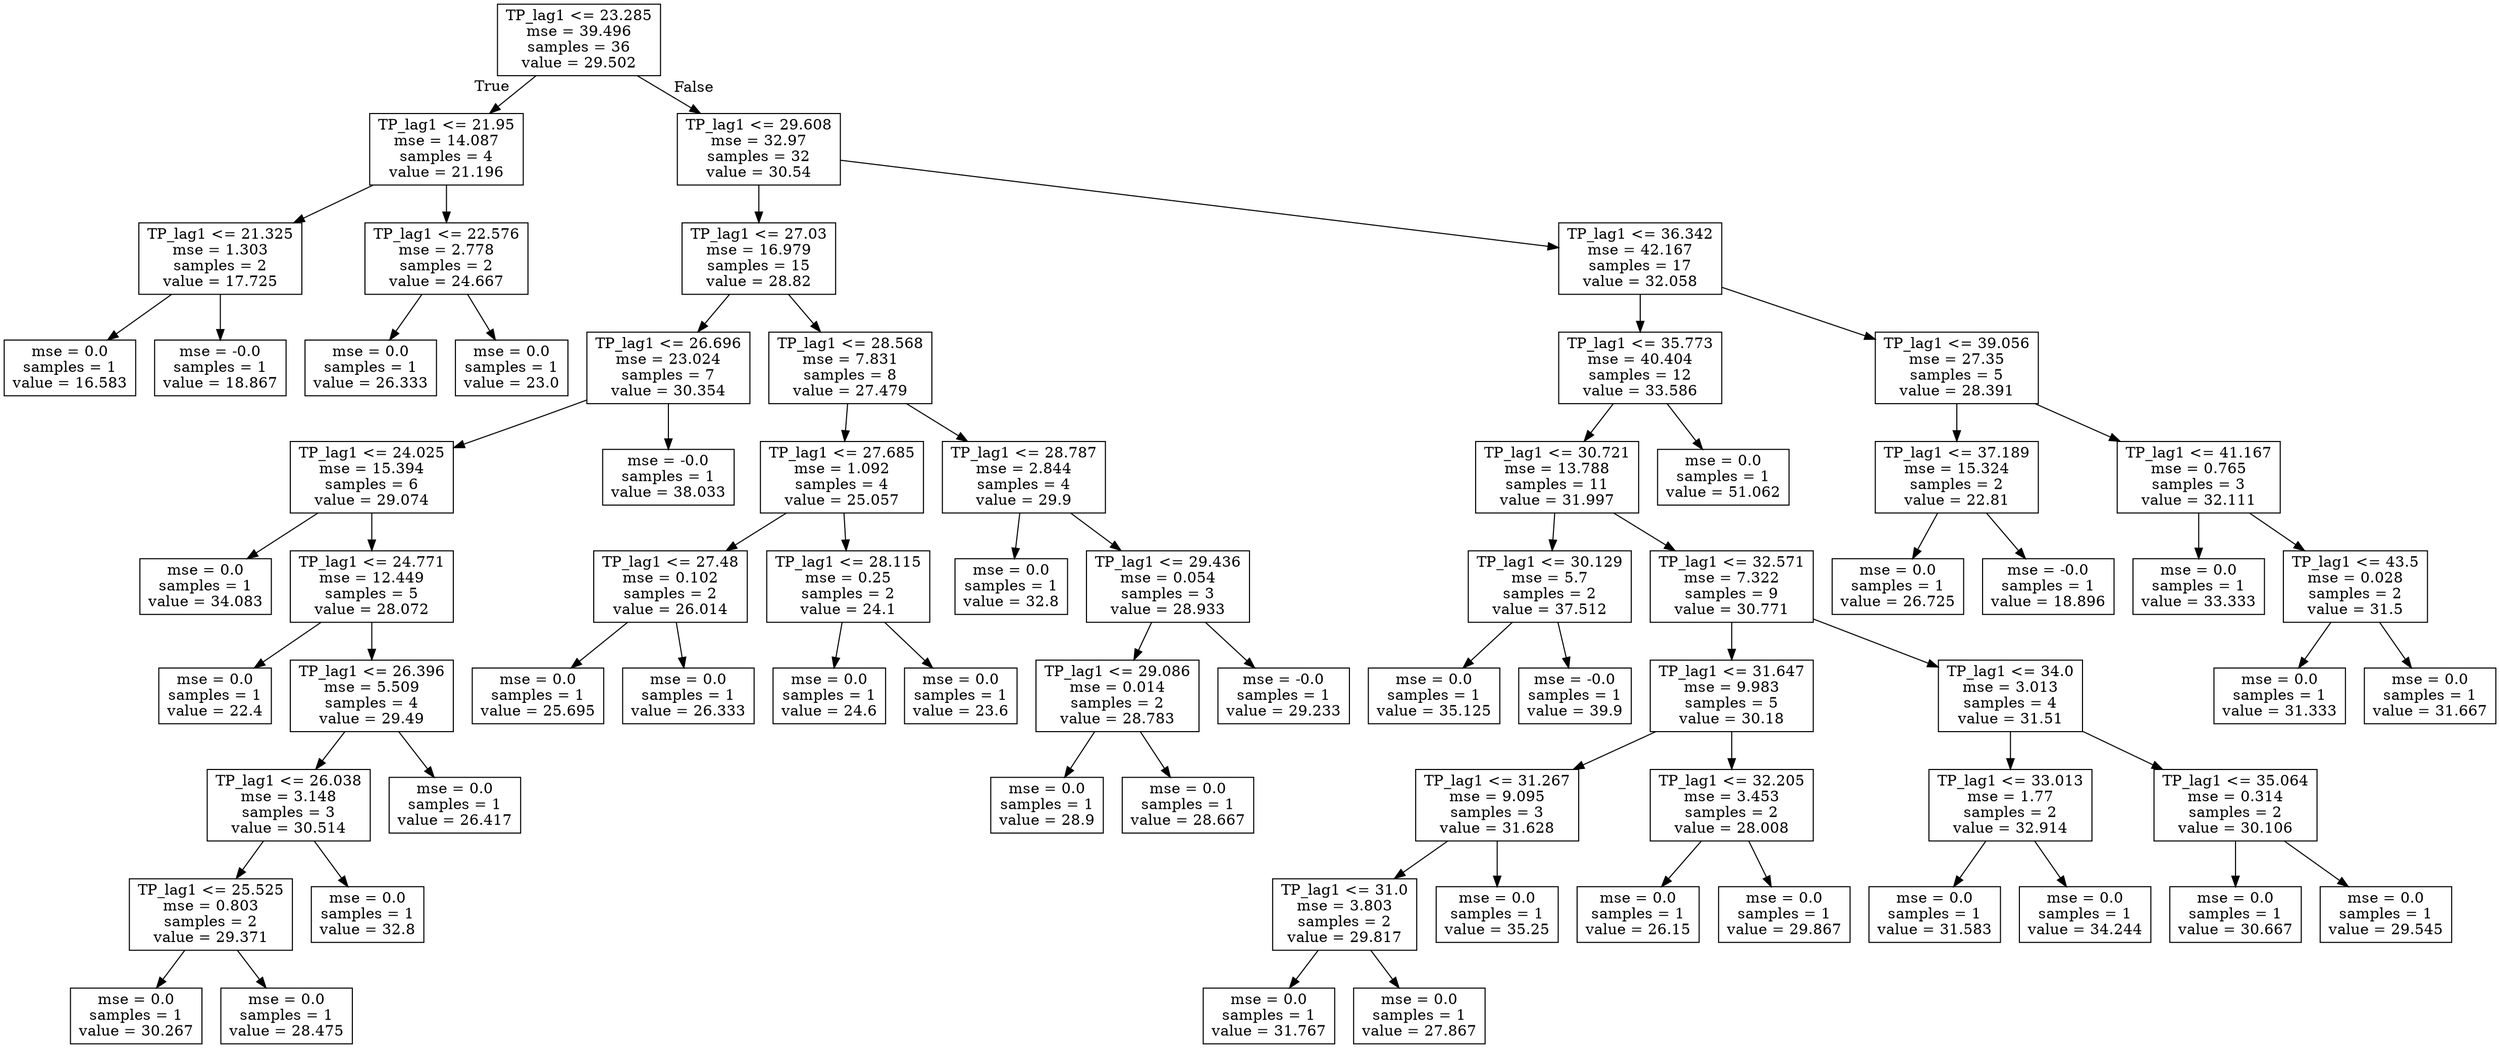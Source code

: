 digraph Tree {
node [shape=box] ;
0 [label="TP_lag1 <= 23.285\nmse = 39.496\nsamples = 36\nvalue = 29.502"] ;
1 [label="TP_lag1 <= 21.95\nmse = 14.087\nsamples = 4\nvalue = 21.196"] ;
0 -> 1 [labeldistance=2.5, labelangle=45, headlabel="True"] ;
2 [label="TP_lag1 <= 21.325\nmse = 1.303\nsamples = 2\nvalue = 17.725"] ;
1 -> 2 ;
3 [label="mse = 0.0\nsamples = 1\nvalue = 16.583"] ;
2 -> 3 ;
4 [label="mse = -0.0\nsamples = 1\nvalue = 18.867"] ;
2 -> 4 ;
5 [label="TP_lag1 <= 22.576\nmse = 2.778\nsamples = 2\nvalue = 24.667"] ;
1 -> 5 ;
6 [label="mse = 0.0\nsamples = 1\nvalue = 26.333"] ;
5 -> 6 ;
7 [label="mse = 0.0\nsamples = 1\nvalue = 23.0"] ;
5 -> 7 ;
8 [label="TP_lag1 <= 29.608\nmse = 32.97\nsamples = 32\nvalue = 30.54"] ;
0 -> 8 [labeldistance=2.5, labelangle=-45, headlabel="False"] ;
9 [label="TP_lag1 <= 27.03\nmse = 16.979\nsamples = 15\nvalue = 28.82"] ;
8 -> 9 ;
10 [label="TP_lag1 <= 26.696\nmse = 23.024\nsamples = 7\nvalue = 30.354"] ;
9 -> 10 ;
11 [label="TP_lag1 <= 24.025\nmse = 15.394\nsamples = 6\nvalue = 29.074"] ;
10 -> 11 ;
12 [label="mse = 0.0\nsamples = 1\nvalue = 34.083"] ;
11 -> 12 ;
13 [label="TP_lag1 <= 24.771\nmse = 12.449\nsamples = 5\nvalue = 28.072"] ;
11 -> 13 ;
14 [label="mse = 0.0\nsamples = 1\nvalue = 22.4"] ;
13 -> 14 ;
15 [label="TP_lag1 <= 26.396\nmse = 5.509\nsamples = 4\nvalue = 29.49"] ;
13 -> 15 ;
16 [label="TP_lag1 <= 26.038\nmse = 3.148\nsamples = 3\nvalue = 30.514"] ;
15 -> 16 ;
17 [label="TP_lag1 <= 25.525\nmse = 0.803\nsamples = 2\nvalue = 29.371"] ;
16 -> 17 ;
18 [label="mse = 0.0\nsamples = 1\nvalue = 30.267"] ;
17 -> 18 ;
19 [label="mse = 0.0\nsamples = 1\nvalue = 28.475"] ;
17 -> 19 ;
20 [label="mse = 0.0\nsamples = 1\nvalue = 32.8"] ;
16 -> 20 ;
21 [label="mse = 0.0\nsamples = 1\nvalue = 26.417"] ;
15 -> 21 ;
22 [label="mse = -0.0\nsamples = 1\nvalue = 38.033"] ;
10 -> 22 ;
23 [label="TP_lag1 <= 28.568\nmse = 7.831\nsamples = 8\nvalue = 27.479"] ;
9 -> 23 ;
24 [label="TP_lag1 <= 27.685\nmse = 1.092\nsamples = 4\nvalue = 25.057"] ;
23 -> 24 ;
25 [label="TP_lag1 <= 27.48\nmse = 0.102\nsamples = 2\nvalue = 26.014"] ;
24 -> 25 ;
26 [label="mse = 0.0\nsamples = 1\nvalue = 25.695"] ;
25 -> 26 ;
27 [label="mse = 0.0\nsamples = 1\nvalue = 26.333"] ;
25 -> 27 ;
28 [label="TP_lag1 <= 28.115\nmse = 0.25\nsamples = 2\nvalue = 24.1"] ;
24 -> 28 ;
29 [label="mse = 0.0\nsamples = 1\nvalue = 24.6"] ;
28 -> 29 ;
30 [label="mse = 0.0\nsamples = 1\nvalue = 23.6"] ;
28 -> 30 ;
31 [label="TP_lag1 <= 28.787\nmse = 2.844\nsamples = 4\nvalue = 29.9"] ;
23 -> 31 ;
32 [label="mse = 0.0\nsamples = 1\nvalue = 32.8"] ;
31 -> 32 ;
33 [label="TP_lag1 <= 29.436\nmse = 0.054\nsamples = 3\nvalue = 28.933"] ;
31 -> 33 ;
34 [label="TP_lag1 <= 29.086\nmse = 0.014\nsamples = 2\nvalue = 28.783"] ;
33 -> 34 ;
35 [label="mse = 0.0\nsamples = 1\nvalue = 28.9"] ;
34 -> 35 ;
36 [label="mse = 0.0\nsamples = 1\nvalue = 28.667"] ;
34 -> 36 ;
37 [label="mse = -0.0\nsamples = 1\nvalue = 29.233"] ;
33 -> 37 ;
38 [label="TP_lag1 <= 36.342\nmse = 42.167\nsamples = 17\nvalue = 32.058"] ;
8 -> 38 ;
39 [label="TP_lag1 <= 35.773\nmse = 40.404\nsamples = 12\nvalue = 33.586"] ;
38 -> 39 ;
40 [label="TP_lag1 <= 30.721\nmse = 13.788\nsamples = 11\nvalue = 31.997"] ;
39 -> 40 ;
41 [label="TP_lag1 <= 30.129\nmse = 5.7\nsamples = 2\nvalue = 37.512"] ;
40 -> 41 ;
42 [label="mse = 0.0\nsamples = 1\nvalue = 35.125"] ;
41 -> 42 ;
43 [label="mse = -0.0\nsamples = 1\nvalue = 39.9"] ;
41 -> 43 ;
44 [label="TP_lag1 <= 32.571\nmse = 7.322\nsamples = 9\nvalue = 30.771"] ;
40 -> 44 ;
45 [label="TP_lag1 <= 31.647\nmse = 9.983\nsamples = 5\nvalue = 30.18"] ;
44 -> 45 ;
46 [label="TP_lag1 <= 31.267\nmse = 9.095\nsamples = 3\nvalue = 31.628"] ;
45 -> 46 ;
47 [label="TP_lag1 <= 31.0\nmse = 3.803\nsamples = 2\nvalue = 29.817"] ;
46 -> 47 ;
48 [label="mse = 0.0\nsamples = 1\nvalue = 31.767"] ;
47 -> 48 ;
49 [label="mse = 0.0\nsamples = 1\nvalue = 27.867"] ;
47 -> 49 ;
50 [label="mse = 0.0\nsamples = 1\nvalue = 35.25"] ;
46 -> 50 ;
51 [label="TP_lag1 <= 32.205\nmse = 3.453\nsamples = 2\nvalue = 28.008"] ;
45 -> 51 ;
52 [label="mse = 0.0\nsamples = 1\nvalue = 26.15"] ;
51 -> 52 ;
53 [label="mse = 0.0\nsamples = 1\nvalue = 29.867"] ;
51 -> 53 ;
54 [label="TP_lag1 <= 34.0\nmse = 3.013\nsamples = 4\nvalue = 31.51"] ;
44 -> 54 ;
55 [label="TP_lag1 <= 33.013\nmse = 1.77\nsamples = 2\nvalue = 32.914"] ;
54 -> 55 ;
56 [label="mse = 0.0\nsamples = 1\nvalue = 31.583"] ;
55 -> 56 ;
57 [label="mse = 0.0\nsamples = 1\nvalue = 34.244"] ;
55 -> 57 ;
58 [label="TP_lag1 <= 35.064\nmse = 0.314\nsamples = 2\nvalue = 30.106"] ;
54 -> 58 ;
59 [label="mse = 0.0\nsamples = 1\nvalue = 30.667"] ;
58 -> 59 ;
60 [label="mse = 0.0\nsamples = 1\nvalue = 29.545"] ;
58 -> 60 ;
61 [label="mse = 0.0\nsamples = 1\nvalue = 51.062"] ;
39 -> 61 ;
62 [label="TP_lag1 <= 39.056\nmse = 27.35\nsamples = 5\nvalue = 28.391"] ;
38 -> 62 ;
63 [label="TP_lag1 <= 37.189\nmse = 15.324\nsamples = 2\nvalue = 22.81"] ;
62 -> 63 ;
64 [label="mse = 0.0\nsamples = 1\nvalue = 26.725"] ;
63 -> 64 ;
65 [label="mse = -0.0\nsamples = 1\nvalue = 18.896"] ;
63 -> 65 ;
66 [label="TP_lag1 <= 41.167\nmse = 0.765\nsamples = 3\nvalue = 32.111"] ;
62 -> 66 ;
67 [label="mse = 0.0\nsamples = 1\nvalue = 33.333"] ;
66 -> 67 ;
68 [label="TP_lag1 <= 43.5\nmse = 0.028\nsamples = 2\nvalue = 31.5"] ;
66 -> 68 ;
69 [label="mse = 0.0\nsamples = 1\nvalue = 31.333"] ;
68 -> 69 ;
70 [label="mse = 0.0\nsamples = 1\nvalue = 31.667"] ;
68 -> 70 ;
}